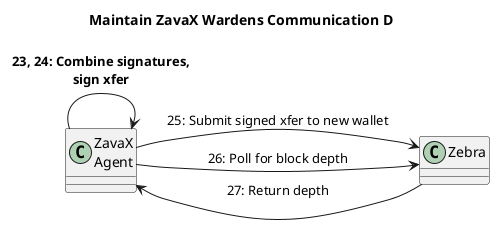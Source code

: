 @startuml
left to right direction
title Maintain ZavaX Wardens Communication D

class "ZavaX\nAgent" as ZA
class "Zebra" as Z

ZA -down-> ZA : **23, 24: Combine signatures,**\n**sign xfer**
ZA -down-> Z : 25: Submit signed xfer to new wallet
ZA -down-> Z : 26: Poll for block depth
Z -down-> ZA : 27: Return depth

@enduml